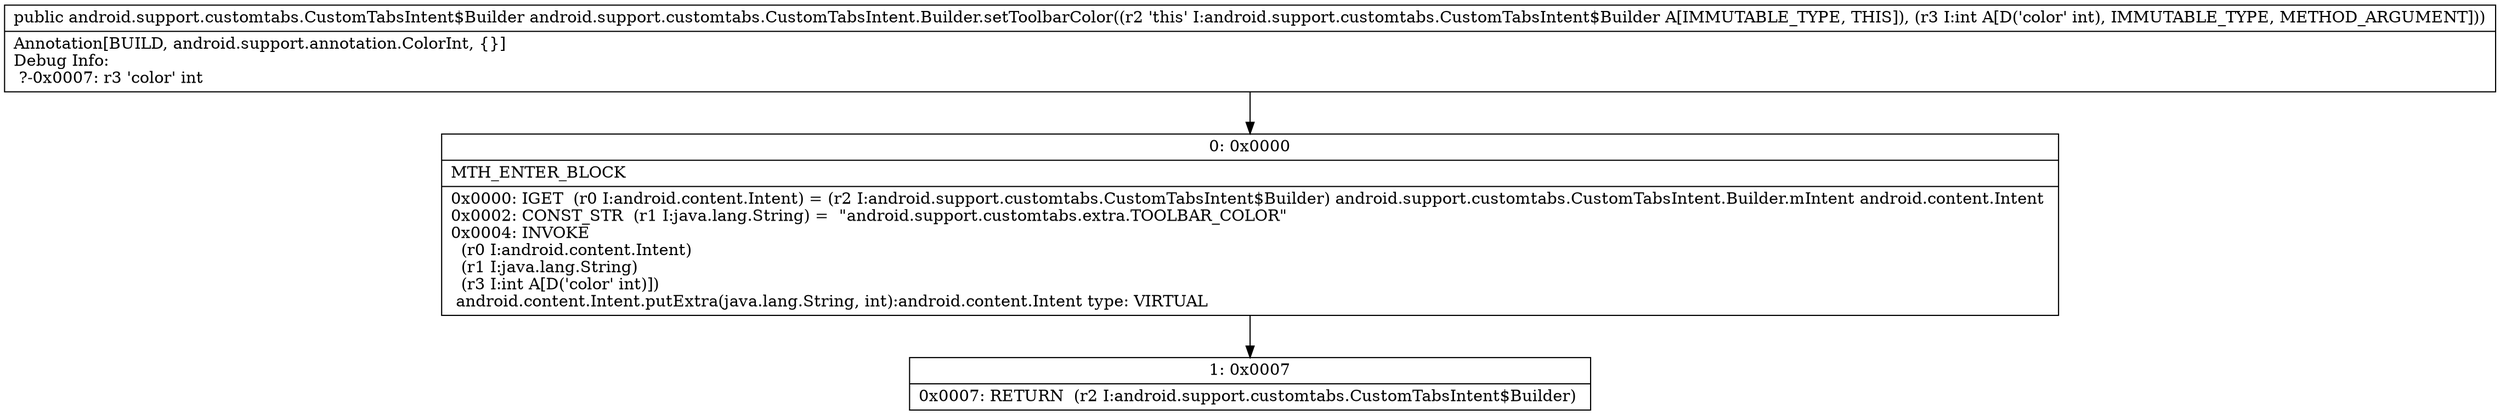 digraph "CFG forandroid.support.customtabs.CustomTabsIntent.Builder.setToolbarColor(I)Landroid\/support\/customtabs\/CustomTabsIntent$Builder;" {
Node_0 [shape=record,label="{0\:\ 0x0000|MTH_ENTER_BLOCK\l|0x0000: IGET  (r0 I:android.content.Intent) = (r2 I:android.support.customtabs.CustomTabsIntent$Builder) android.support.customtabs.CustomTabsIntent.Builder.mIntent android.content.Intent \l0x0002: CONST_STR  (r1 I:java.lang.String) =  \"android.support.customtabs.extra.TOOLBAR_COLOR\" \l0x0004: INVOKE  \l  (r0 I:android.content.Intent)\l  (r1 I:java.lang.String)\l  (r3 I:int A[D('color' int)])\l android.content.Intent.putExtra(java.lang.String, int):android.content.Intent type: VIRTUAL \l}"];
Node_1 [shape=record,label="{1\:\ 0x0007|0x0007: RETURN  (r2 I:android.support.customtabs.CustomTabsIntent$Builder) \l}"];
MethodNode[shape=record,label="{public android.support.customtabs.CustomTabsIntent$Builder android.support.customtabs.CustomTabsIntent.Builder.setToolbarColor((r2 'this' I:android.support.customtabs.CustomTabsIntent$Builder A[IMMUTABLE_TYPE, THIS]), (r3 I:int A[D('color' int), IMMUTABLE_TYPE, METHOD_ARGUMENT]))  | Annotation[BUILD, android.support.annotation.ColorInt, \{\}]\lDebug Info:\l  ?\-0x0007: r3 'color' int\l}"];
MethodNode -> Node_0;
Node_0 -> Node_1;
}

